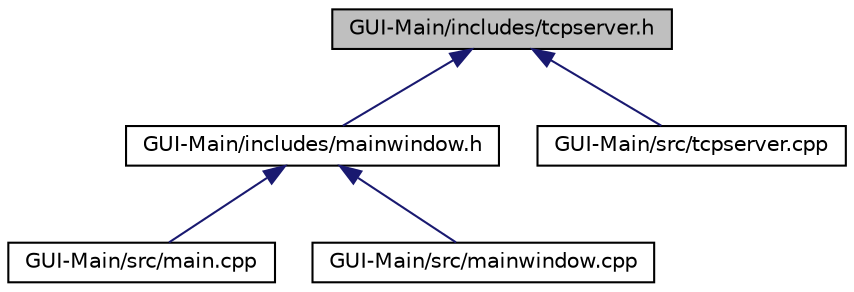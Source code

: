 digraph "GUI-Main/includes/tcpserver.h"
{
  edge [fontname="Helvetica",fontsize="10",labelfontname="Helvetica",labelfontsize="10"];
  node [fontname="Helvetica",fontsize="10",shape=record];
  Node3 [label="GUI-Main/includes/tcpserver.h",height=0.2,width=0.4,color="black", fillcolor="grey75", style="filled", fontcolor="black"];
  Node3 -> Node4 [dir="back",color="midnightblue",fontsize="10",style="solid"];
  Node4 [label="GUI-Main/includes/mainwindow.h",height=0.2,width=0.4,color="black", fillcolor="white", style="filled",URL="$mainwindow_8h.html"];
  Node4 -> Node5 [dir="back",color="midnightblue",fontsize="10",style="solid"];
  Node5 [label="GUI-Main/src/main.cpp",height=0.2,width=0.4,color="black", fillcolor="white", style="filled",URL="$main_8cpp.html"];
  Node4 -> Node6 [dir="back",color="midnightblue",fontsize="10",style="solid"];
  Node6 [label="GUI-Main/src/mainwindow.cpp",height=0.2,width=0.4,color="black", fillcolor="white", style="filled",URL="$mainwindow_8cpp.html"];
  Node3 -> Node7 [dir="back",color="midnightblue",fontsize="10",style="solid"];
  Node7 [label="GUI-Main/src/tcpserver.cpp",height=0.2,width=0.4,color="black", fillcolor="white", style="filled",URL="$tcpserver_8cpp.html"];
}

